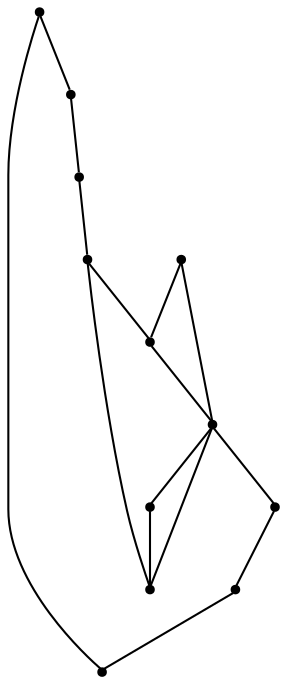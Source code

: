 graph {
  node [shape=point,comment="{\"directed\":false,\"doi\":\"10.1007/978-3-642-25878-7_27\",\"figure\":\"3 (2)\"}"]

  v0 [pos="1503.7412072529107,687.5167873381848"]
  v1 [pos="1574.6746689746565,734.7744160966063"]
  v2 [pos="1480.5970278482612,706.2074535781541"]
  v3 [pos="1409.1630461878888,687.5167873381848"]
  v4 [pos="1331.2238324647687,711.1457288942"]
  v5 [pos="1676.6964892642452,820.5381289933516"]
  v6 [pos="1667.2511320700214,801.6600041436516"]
  v7 [pos="1653.0519171825854,778.0313169412452"]
  v8 [pos="1532.1396370277828,720.5845369654412"]
  v9 [pos="1279.5561251159943,721.3346257579738"]
  v10 [pos="1250.9699844564352,726.2731554276286"]
  v11 [pos="1213.3139083720266,730.7736881828239"]

  v0 -- v1 [id="-1",pos="1503.7412072529107,687.5167873381848 1523.182200872129,694.2928310666573 1572.3811601178213,711.8373163566944 1574.6746689746565,734.7744160966063"]
  v11 -- v5 [id="-11",pos="1213.3139083720266,730.7736881828239 1216.170549882923,736.2247403743345 1216.170549882923,736.2247403743345 1216.170549882923,736.2247403743345 1217.2213490523209,738.2206531430706 1217.2213490523209,738.2206531430706 1217.2213490523209,738.2206531430706 1218.376502747443,740.5294208507065 1218.376502747443,740.5294208507065 1218.376502747443,740.5294208507065 1219.8485378682403,743.0508281753505 1219.8485378682403,743.0508281753505 1219.8485378682403,743.0508281753505 1221.4248002531456,745.8845817316763 1221.4248002531456,745.8845817316763 1221.4248002531456,745.8845817316763 1223.105417163775,748.9307205514017 1223.105417163775,748.9307205514017 1223.105417163775,748.9307205514017 1224.9985609743553,752.081398704369 1224.9985609743553,752.081398704369 1224.9985609743553,752.081398704369 1226.9918596773075,755.440138109385 1226.9918596773075,755.440138109385 1226.9918596773075,755.440138109385 1229.0937125393366,759.0115171314093 1229.0937125393366,759.0115171314093 1229.0937125393366,759.0115171314093 1231.4080923013166,762.5828961534335 1231.4080923013166,762.5828961534335 1231.4080923013166,762.5828961534335 1233.8224996940519,766.150205517716 1233.8224996940519,766.150205517716 1233.8224996940519,766.150205517716 1236.3454612458638,769.9299001453978 1236.3454612458638,769.9299001453978 1236.3454612458638,769.9299001453978 1239.076877325891,773.6055641470552 1239.076877325891,773.6055641470552 1239.076877325891,773.6055641470552 1241.912520670026,777.385258774737 1241.912520670026,777.385258774737 1241.912520670026,777.385258774737 1244.8567181732376,781.1652077560277 1244.8567181732376,781.1652077560277 1244.8567181732376,781.1652077560277 1248.1134702071554,785.0532570210845 1248.1134702071554,785.0532570210845 1248.1134702071554,785.0532570210845 1251.4745767667976,788.9372366283995 1251.4745767667976,788.9372366283995 1251.4745767667976,788.9372366283995 1255.1526920137317,792.8212162357146 1255.1526920137317,792.8212162357146 1255.1526920137317,792.8212162357146 1259.1434890529888,796.7051958430296 1259.1434890529888,796.7051958430296 1259.1434890529888,796.7051958430296 1263.3469402538135,800.6972757341108 1263.3469402538135,800.6972757341108 1263.3469402538135,800.6972757341108 1267.8672728803133,804.7895709470833 1267.8672728803133,804.7895709470833 1267.8672728803133,804.7895709470833 1272.7005418223696,808.7819051917734 1272.7005418223696,808.7819051917734 1272.7005418223696,808.7819051917734 1277.846365295132,812.7701697787217 1277.846365295132,812.7701697787217 1277.846365295132,812.7701697787217 1283.3091974551867,816.7625040234117 1283.3091974551867,816.7625040234117 1283.3091974551867,816.7625040234117 1288.9848110384255,820.5421986510935 1288.9848110384255,820.5421986510935 1288.9848110384255,820.5421986510935 1294.7645246241552,824.1095080153759 1294.7645246241552,824.1095080153759 1294.7645246241552,824.1095080153759 1300.435811312425,827.3682864521094 1300.435811312425,827.3682864521094 1300.435811312425,827.3682864521094 1305.9028431058318,830.3063249880686 1305.9028431058318,830.3063249880686 1305.9028431058318,830.3063249880686 1310.9445665761034,832.8274779591037 1310.9445665761034,832.8274779591037 1310.9445665761034,832.8274779591037 1315.5692537283278,835.0319606871062 1315.5692537283278,835.0319606871062 1315.5692537283278,835.0319606871062 1319.6642780316924,836.9197731720762 1319.6642780316924,836.9197731720762 1319.6642780316924,836.9197731720762 1323.1338114887944,838.3909544457312 1323.1338114887944,838.3909544457312 1323.1338114887944,838.3909544457312 1326.1779093611447,839.6494961023778 1326.1779093611447,839.6494961023778 1326.1779093611447,839.6494961023778 1328.7008709129566,840.5954371737337 1328.7008709129566,840.5954371737337 1328.7008709129566,840.5954371737337 1330.6983692492613,841.224708002057 1330.6983692492613,841.224708002057 1330.6983692492613,841.224708002057 1332.378858898274,841.7496938507471 1332.378858898274,841.7496938507471 1332.378858898274,841.7496938507471 1333.7466667549638,842.0663640937797 1333.7466667549638,842.0663640937797 1333.7466667549638,842.0663640937797 1334.7975931859785,842.2749340530462 1334.7975931859785,842.2749340530462 1334.7975931859785,842.2749340530462 1335.6357381938085,842.2749340530462 1335.6357381938085,842.2749340530462 1335.6357381938085,842.2749340530462 1336.3696559375312,842.2749340530462 1336.3696559375312,842.2749340530462 1336.3696559375312,842.2749340530462 1337.107773314606,842.170649073413 1337.107773314606,842.170649073413 1337.107773314606,842.170649073413 1337.737463794221,842.0663640937797 1337.737463794221,842.0663640937797 1337.737463794221,842.0663640937797 1338.5798084354035,841.9623334677553 1338.5798084354035,841.9623334677553 1338.5798084354035,841.9623334677553 1339.522307968958,841.9623334677553 1339.522307968958,841.9623334677553 1339.522307968958,841.9623334677553 1340.78588856154,841.8580484881222 1340.78588856154,841.8580484881222 1340.78588856154,841.8580484881222 1342.3621509464451,841.9623334677553 1342.3621509464451,841.9623334677553 1342.3621509464451,841.9623334677553 1344.25122238529,842.0663640937797 1344.25122238529,842.0663640937797 1344.25122238529,842.0663640937797 1346.774183937102,842.2749340530462 1346.774183937102,842.2749340530462 1346.774183937102,842.2749340530462 1349.8224814428045,842.5916042960787 1349.8224814428045,842.5916042960787 1349.8224814428045,842.5916042960787 1353.392042530662,843.0125595187445 1353.392042530662,843.0125595187445 1353.392042530662,843.0125595187445 1357.8040755213185,843.641575993459 1357.8040755213185,843.641575993459 1357.8040755213185,843.641575993459 1362.745644099218,844.2708468217824 1362.745644099218,844.2708468217824 1362.745644099218,844.2708468217824 1368.5212853132123,845.1127572671138 1368.5212853132123,845.1127572671138 1368.5212853132123,845.1127572671138 1375.0391162760168,846.054628680728 1375.0391162760168,846.054628680728 1375.0391162760168,846.054628680728 1382.0782108209764,847.0005697520838 1382.0782108209764,847.0005697520838 1382.0782108209764,847.0005697520838 1389.7471231071677,847.9465108234398 1389.7471231071677,847.9465108234398 1389.7471231071677,847.9465108234398 1397.7327895574174,848.8924518947957 1397.7327895574174,848.8924518947957 1397.7327895574174,848.8924518947957 1404.980465892209,849.6260077027522 1404.980465892209,849.6260077027522 1404.980465892209,849.6260077027522 1412.1281145962453,850.2552785310755 1412.1281145962453,850.2552785310755 1412.1281145962453,850.2552785310755 1419.1672091412047,850.8845493593989 1419.1672091412047,850.8845493593989 1419.1672091412047,850.8845493593989 1425.7851949963815,851.409535208089 1425.7851949963815,851.409535208089 1425.7851949963815,851.409535208089 1431.8819172694032,851.8304904307548 1431.8819172694032,851.8304904307548 1431.8819172694032,851.8304904307548 1437.6574312217806,852.1471606737873 1437.6574312217806,852.1471606737873 1437.6574312217806,852.1471606737873 1442.8075815895122,852.4597612590782 1442.8075815895122,852.4597612590782 1442.8075815895122,852.4597612590782 1447.4321414801198,852.6724008760864 1447.4321414801198,852.6724008760864 1447.4321414801198,852.6724008760864 1451.527293045101,852.8807164817439 1451.527293045101,852.8807164817439 1451.527293045101,852.8807164817439 1455.1010537663108,853.0931017451433 1455.1010537663108,853.0931017451433 1455.1010537663108,853.0931017451433 1458.253578536121,853.1973867247765 1458.253578536121,853.1973867247765 1458.253578536121,853.1973867247765 1460.9849946161482,853.3016717044097 1460.9849946161482,853.3016717044097 1460.9849946161482,853.3016717044097 1463.2953020063926,853.405702330434 1463.2953020063926,853.405702330434 1463.2953020063926,853.405702330434 1465.3970276068048,853.5099873100672 1465.3970276068048,853.5099873100672 1465.3970276068048,853.5099873100672 1467.181871781542,853.5099873100672 1467.181871781542,853.5099873100672 1467.181871781542,853.5099873100672 1468.866561063907,853.6183419474422 1468.866561063907,853.6183419474422 1468.866561063907,853.6183419474422 1470.3343965513523,853.6183419474422 1470.3343965513523,853.6183419474422 1470.3343965513523,853.6183419474422 1471.8064316721495,853.6183419474422 1471.8064316721495,853.6183419474422 1471.8064316721495,853.6183419474422 1473.2785940545637,853.6183419474422 1473.2785940545637,853.6183419474422 1473.2785940545637,853.6183419474422 1474.7506291753612,853.6183419474422 1474.7506291753612,853.6183419474422 1474.7506291753612,853.6183419474422 1476.431118824374,853.5099873100672 1476.431118824374,853.5099873100672 1476.431118824374,853.5099873100672 1478.3201902632186,853.5099873100672 1478.3201902632186,853.5099873100672 1478.3201902632186,853.5099873100672 1480.421915863631,853.405702330434 1480.421915863631,853.405702330434 1480.421915863631,853.405702330434 1482.8406501513352,853.3016717044097 1482.8406501513352,853.3016717044097 1482.8406501513352,853.3016717044097 1485.6762934954702,853.1973867247765 1485.6762934954702,853.1973867247765 1485.6762934954702,853.1973867247765 1488.9331727910046,853.0931017451433 1488.9331727910046,853.0931017451433 1488.9331727910046,853.0931017451433 1492.611160776322,852.8807164817439 1492.611160776322,852.8807164817439 1492.611160776322,852.8807164817439 1496.8146119771468,852.6724008760864 1496.8146119771468,852.6724008760864 1496.8146119771468,852.6724008760864 1501.6477536575865,852.4597612590782 1501.6477536575865,852.4597612590782 1501.6477536575865,852.4597612590782 1507.0063585535331,852.1471606737873 1507.0063585535331,852.1471606737873 1507.0063585535331,852.1471606737873 1512.8904266649872,851.8304904307548 1512.8904266649872,851.8304904307548 1512.8904266649872,851.8304904307548 1519.4040579944397,851.409535208089 1519.4040579944397,851.409535208089 1519.4040579944397,851.409535208089 1526.3390525369082,850.8845493593989 1526.3390525369082,850.8845493593989 1526.3390525369082,850.8845493593989 1533.6950285075432,850.2552785310755 1533.6950285075432,850.2552785310755 1533.6950285075432,850.2552785310755 1541.2595862680098,849.6260077027522 1541.2595862680098,849.6260077027522 1541.2595862680098,849.6260077027522 1549.0327258183088,848.8924518947957 1549.0327258183088,848.8924518947957 1549.0327258183088,848.8924518947957 1557.1227467942829,848.050795803073 1557.1227467942829,848.050795803073 1557.1227467942829,848.050795803073 1565.1085405061492,847.1048547317171 1565.1085405061492,847.1048547317171 1565.1085405061492,847.1048547317171 1572.673098266616,846.054628680728 1572.673098266616,846.054628680728 1572.673098266616,846.054628680728 1580.0292014988677,845.0044026297388 1580.0292014988677,845.0044026297388 1580.0292014988677,845.0044026297388 1586.859841515612,843.9585005901004 1586.859841515612,843.9585005901004 1586.859841515612,843.9585005901004 1593.3734728450643,842.7999199017363 1593.3734728450643,842.7999199017363 1593.3734728450643,842.7999199017363 1599.5702227488414,841.7496938507471 1599.5702227488414,841.7496938507471 1599.5702227488414,841.7496938507471 1605.3500635961877,840.5954371737337 1605.3500635961877,840.5954371737337 1605.3500635961877,840.5954371737337 1610.9213226537022,839.4409261431114 1610.9213226537022,839.4409261431114 1610.9213226537022,839.4409261431114 1616.171500652189,838.2866694660979 1616.171500652189,838.2866694660979 1616.171500652189,838.2866694660979 1621.1130692300887,837.2364434151089 1621.1130692300887,837.2364434151089 1621.1130692300887,837.2364434151089 1625.9462109105282,836.0821867380954 1625.9462109105282,836.0821867380954 1625.9462109105282,836.0821867380954 1630.4624711652925,834.9279300610818 1630.4624711652925,834.9279300610818 1630.4624711652925,834.9279300610818 1634.8743768943325,833.7734190304595 1634.8743768943325,833.7734190304595 1634.8743768943325,833.7734190304595 1639.0778280951572,832.6148383420955 1639.0778280951572,832.6148383420955 1639.0778280951572,832.6148383420955 1643.0728247677666,831.460581665082 1643.0728247677666,831.460581665082 1643.0728247677666,831.460581665082 1646.959394542916,830.3063249880686 1646.959394542916,830.3063249880686 1646.959394542916,830.3063249880686 1650.7417370539579,829.1518139574462 1650.7417370539579,829.1518139574462 1650.7417370539579,829.1518139574462 1654.2070708777076,828.101842260066 1654.2070708777076,828.101842260066 1654.2070708777076,828.101842260066 1657.4639501732422,827.0516162090769 1657.4639501732422,827.0516162090769 1657.4639501732422,827.0516162090769 1660.6164749430523,826.0013901580877 1660.6164749430523,826.0013901580877 1660.6164749430523,826.0013901580877 1663.4563179205395,825.0554490867319 1663.4563179205395,825.0554490867319 1663.4563179205395,825.0554490867319 1666.083506736459,824.2178626527509 1666.083506736459,824.2178626527509 1666.083506736459,824.2178626527509 1668.3938141267033,823.4802371870526 1668.3938141267033,823.4802371870526 1668.3938141267033,823.4802371870526 1670.3911852013914,822.746681379096 1670.3911852013914,822.746681379096 1670.3911852013914,822.746681379096 1676.6964892642452,820.5381289933516 1676.6964892642452,820.5381289933516 1676.6964892642452,820.5381289933516"]
  v2 -- v0 [id="-13",pos="1480.5970278482612,706.2074535781541 1492.9196429352926,704.7444116199828 1502.8611931731741,701.0772048758199 1503.7412072529107,687.5167873381848"]
  v2 -- v3 [id="-14",pos="1480.5970278482612,706.2074535781541 1470.6763485155245,710.049464840007 1454.371208394324,709.8160954038765 1444.4880712385248,703.8859681900752 1444.0668352871253,703.4692733903579 1444.0668352871253,703.4692733903579 1444.0668352871253,703.4692733903579 1443.6457265973422,702.9441603648634 1443.6457265973422,702.9441603648634 1443.6457265973422,702.9441603648634 1434.8842733314636,697.1641017802903 1420.5266177311898,691.859048560266 1409.1630461878888,687.5167873381848"]
  v4 -- v3 [id="-16",pos="1331.2238324647687,711.1457288942 1339.259512730396,708.5075732630886 1409.1214316392156,696.2015005475539 1409.1630461878888,687.5167873381848"]
  v11 -- v10 [id="-17",pos="1213.3139083720266,730.7736881828239 1219.5357288143007,729.9277080797505 1219.5357288143007,729.9277080797505 1219.5357288143007,729.9277080797505 1221.6333820429775,729.611037836718 1221.6333820429775,729.611037836718 1221.6333820429775,729.611037836718 1223.9477618049575,729.2943675936854 1223.9477618049575,729.2943675936854 1223.9477618049575,729.2943675936854 1226.3622964593094,728.8777363823702 1226.3622964593094,728.8777363823702 1226.3622964593094,728.8777363823702 1228.9893580136122,728.5608117857288 1228.9893580136122,728.5608117857288 1228.9893580136122,728.5608117857288 1231.9335555168238,728.1401109166719 1231.9335555168238,728.1401109166719 1231.9335555168238,728.1401109166719 1235.0860802866341,727.614870714373 1235.0860802866341,727.614870714373 1235.0860802866341,727.614870714373 1238.5514141103838,727.1982395030578 1238.5514141103838,727.1982395030578 1238.5514141103838,727.1982395030578 1242.3337566214257,726.6729993007589 1242.3337566214257,726.6729993007589 1242.3337566214257,726.6729993007589 1250.9699844564352,726.2731554276286 1250.9699844564352,726.2731554276286 1250.9699844564352,726.2731554276286"]
  v4 -- v1 [id="-18",pos="1331.2238324647687,711.1457288942 1406.0521359667516,759.5615568105723 1490.3634661015124,778.914623436419 1574.6746689746565,734.7744160966063"]
  v0 -- v8 [id="-33",pos="1503.7412072529107,687.5167873381848 1532.1396370277828,720.5845369654412 1532.1396370277828,720.5845369654412 1532.1396370277828,720.5845369654412"]
  v0 -- v7 [id="-38",pos="1503.7412072529107,687.5167873381848 1508.3699667768706,685.4081959207231 1508.3699667768706,685.4081959207231 1508.3699667768706,685.4081959207231 1510.5760469030074,684.5662854753915 1510.5760469030074,684.5662854753915 1510.5760469030074,684.5662854753915 1512.994653929095,683.6203444040357 1512.994653929095,683.6203444040357 1512.994653929095,683.6203444040357 1515.6218427450146,682.5703727066553 1515.6218427450146,682.5703727066553 1515.6218427450146,682.5703727066553 1518.4574860891494,681.6285012930413 1518.4574860891494,681.6285012930413 1518.4574860891494,681.6285012930413 1521.4015563307444,680.5782752420522 1521.4015563307444,680.5782752420522 1521.4015563307444,680.5782752420522 1524.4457814647112,679.528049191063 1524.4457814647112,679.528049191063 1524.4457814647112,679.528049191063 1527.7026607602456,678.5821081197072 1527.7026607602456,678.5821081197072 1527.7026607602456,678.5821081197072 1530.9595400557803,677.7401976743756 1530.9595400557803,677.7401976743756 1530.9595400557803,677.7401976743756 1534.4290735128823,676.9026112403947 1534.4290735128823,676.9026112403947 1534.4290735128823,676.9026112403947 1538.0028342340922,676.060955148672 1538.0028342340922,676.060955148672 1538.0028342340922,676.060955148672 1541.7850494835172,675.4316843203487 1541.7850494835172,675.4316843203487 1541.7850494835172,675.4316843203487 1545.6716192586666,674.8024134920254 1545.6716192586666,674.8024134920254 1545.6716192586666,674.8024134920254 1549.8750704594913,674.3814582693595 1549.8750704594913,674.3814582693595 1549.8750704594913,674.3814582693595 1554.1828761860404,674.0647880263269 1554.1828761860404,674.0647880263269 1554.1828761860404,674.0647880263269 1558.699009179188,673.9605030466938 1558.699009179188,673.9605030466938 1558.699009179188,673.9605030466938 1563.2194690673045,674.0647880263269 1563.2194690673045,674.0647880263269 1563.2194690673045,674.0647880263269 1568.0526107477442,674.3814582693595 1568.0526107477442,674.3814582693595 1568.0526107477442,674.3814582693595 1572.5688710025086,674.9064441180496 1572.5688710025086,674.9064441180496 1572.5688710025086,674.9064441180496 1576.455313516041,675.535714946373 1576.455313516041,675.535714946373 1576.455313516041,675.535714946373 1579.9248469731433,676.2692707543296 1579.9248469731433,676.2692707543296 1579.9248469731433,676.2692707543296 1582.6562630531705,677.0068962200279 1582.6562630531705,677.0068962200279 1582.6562630531705,677.0068962200279 1584.9665704434149,677.7401976743756 1584.9665704434149,677.7401976743756 1584.9665704434149,677.7401976743756 1586.7554869898877,678.477823140074 1586.7554869898877,678.477823140074 1586.7554869898877,678.477823140074 1588.1192224748418,679.2113789480305 1588.1192224748418,679.2113789480305 1588.1192224748418,679.2113789480305 1589.1700216442396,679.8406497763539 1589.1700216442396,679.8406497763539 1589.1700216442396,679.8406497763539 1590.012366285422,680.4699206046771 1590.012366285422,680.4699206046771 1590.012366285422,680.4699206046771 1590.7462840291446,681.0991914330004 1590.7462840291446,681.0991914330004 1590.7462840291446,681.0991914330004 1591.480329034484,681.8368168986988 1591.480329034484,681.8368168986988 1591.480329034484,681.8368168986988 1592.3226736756665,682.5703727066553 1592.3226736756665,682.5703727066553 1592.3226736756665,682.5703727066553 1593.165018316849,683.3077438187448 1593.165018316849,683.3077438187448 1593.165018316849,683.3077438187448 1594.3201720119712,684.1455846063346 1594.3201720119712,684.1455846063346 1594.3201720119712,684.1455846063346 1595.6837802353086,685.0915256776905 1595.6837802353086,685.0915256776905 1595.6837802353086,685.0915256776905 1597.4726967817812,686.1417517286797 1597.4726967817812,686.1417517286797 1597.4726967817812,686.1417517286797 1599.5702227488414,687.2960084056931 1599.5702227488414,687.2960084056931 1599.5702227488414,687.2960084056931 1601.9889570365456,688.5545500623398 1601.9889570365456,688.5545500623398 1601.9889570365456,688.5545500623398 1604.7203731165728,690.0254769823858 1604.7203731165728,690.0254769823858 1604.7203731165728,690.0254769823858 1607.6644433581678,691.4966582560406 1607.6644433581678,691.4966582560406 1607.6644433581678,691.4966582560406 1610.5000867023025,692.9678395296955 1610.5000867023025,692.9678395296955 1610.5000867023025,692.9678395296955 1614.4908837415596,695.1723222576982 1614.4908837415596,695.1723222576982 1614.4908837415596,695.1723222576982 1617.539308508879,697.0601347426682 1617.539308508879,697.0601347426682 1617.539308508879,697.0601347426682 1619.5368068451835,698.3227460570566 1619.5368068451835,698.3227460570566 1619.5368068451835,698.3227460570566 1620.5876060145813,699.0563018650132 1620.5876060145813,699.0563018650132 1620.5876060145813,699.0563018650132 1621.0046423326287,699.3729721080457 1621.0046423326287,699.3729721080457 1621.0046423326287,699.3729721080457 1621.0046423326287,699.3729721080457 1621.0046423326287,699.3729721080457 1621.0046423326287,699.3729721080457 1620.7961878044134,699.2646174706707 1620.7961878044134,699.2646174706707 1620.7961878044134,699.2646174706707 1620.691833278689,700.5272287850592 1620.691833278689,700.5272287850592 1620.691833278689,700.5272287850592 1621.638532445596,702.1024406847384 1621.638532445596,702.1024406847384 1621.638532445596,702.1024406847384 1623.0021406689334,704.306923412741 1623.0021406689334,704.306923412741 1623.0021406689334,704.306923412741 1624.6826303179462,707.1409313226758 1624.6826303179462,707.1409313226758 1624.6826303179462,707.1409313226758 1626.050438174636,709.8703998993685 1626.050438174636,709.8703998993685 1626.050438174636,709.8703998993685 1627.3098191338656,712.3915528704036 1627.3098191338656,712.3915528704036 1627.3098191338656,712.3915528704036 1628.1521637750482,714.4920049723818 1628.1521637750482,714.4920049723818 1628.1521637750482,714.4920049723818 1628.7818542546631,716.1715018516943 1628.7818542546631,716.1715018516943 1628.7818542546631,716.1715018516943 1629.098862941955,717.430043508341 1629.098862941955,717.430043508341 1629.098862941955,717.430043508341 1629.2030902060628,718.2716996000637 1629.2030902060628,718.2716996000637 1629.2030902060628,718.2716996000637 1629.098862941955,718.900970428387 1629.098862941955,718.900970428387 1629.098862941955,718.900970428387 1628.9904360444953,719.3219256510528 1628.9904360444953,719.3219256510528 1628.9904360444953,719.3219256510528 1628.8860815187709,719.8469114997429 1628.8860815187709,719.8469114997429 1628.8860815187709,719.8469114997429 1628.8860815187709,720.5804673076995 1628.8860815187709,720.5804673076995 1628.8860815187709,720.5804673076995 1628.9904360444953,721.6306933586885 1628.9904360444953,721.6306933586885 1628.9904360444953,721.6306933586885 1629.411544734278,723.1016202787346 1629.411544734278,723.1016202787346 1629.411544734278,723.1016202787346 1630.0412352138928,725.2020723807128 1630.0412352138928,725.2020723807128 1630.0412352138928,725.2020723807128 1631.0921616449075,728.0358259370387 1631.0921616449075,728.0358259370387 1631.0921616449075,728.0358259370387 1632.4599695015972,731.5029199794297 1632.4599695015972,731.5029199794297 1632.4599695015972,731.5029199794297 1634.14045915061,735.491184566378 1634.14045915061,735.491184566378 1634.14045915061,735.491184566378 1635.6124942714075,738.849923971394 1635.6124942714075,738.849923971394 1635.6124942714075,738.849923971394 1636.976102494745,742.0006021243613 1636.976102494745,742.0006021243613 1636.976102494745,742.0006021243613 1638.3439103514347,744.730070701054 1638.3439103514347,744.730070701054 1638.3439103514347,744.730070701054 1639.3948367824491,747.251478025698 1639.3948367824491,747.251478025698 1639.3948367824491,747.251478025698 1640.3414086877394,749.247645148043 1640.3414086877394,749.247645148043 1640.3414086877394,749.247645148043 1641.1796809571863,750.8228570477223 1641.1796809571863,750.8228570477223 1641.1796809571863,750.8228570477223 1641.8093714368013,752.1854293303933 1641.8093714368013,752.1854293303933 1641.8093714368013,752.1854293303933 1642.3347073906916,753.1313704017492 1642.3347073906916,753.1313704017492 1642.3347073906916,753.1313704017492 1642.7559433420913,753.9732808470808 1642.7559433420913,753.9732808470808 1642.7559433420913,753.9732808470808 1643.1770520318742,754.8108672810616 1643.1770520318742,754.8108672810616 1643.1770520318742,754.8108672810616 1643.5982879832738,755.54849274676 1643.5982879832738,755.54849274676 1643.5982879832738,755.54849274676 1644.123751198781,756.3860791807409 1644.123751198781,756.3860791807409 1644.123751198781,756.3860791807409 1644.6492144142883,757.43630523173 1644.6492144142883,757.43630523173 1644.6492144142883,757.43630523173 1645.2787776322866,758.6948468883767 1645.2787776322866,758.6948468883767 1645.2787776322866,758.6948468883767 1646.1170499017335,760.270058788056 1646.1170499017335,760.270058788056 1646.1170499017335,760.270058788056 1647.1678490711313,762.1621952843766 1647.1678490711313,762.1621952843766 1647.1678490711313,762.1621952843766 1648.4314296637135,764.4707086384035 1648.4314296637135,764.4707086384035 1648.4314296637135,764.4707086384035 1649.795037887051,767.2004315687051 1649.795037887051,767.2004315687051 1649.795037887051,767.2004315687051 1651.3714275335726,770.2465703884303 1651.3714275335726,770.2465703884303 1651.3714275335726,770.2465703884303 1653.0519171825854,778.0313169412452 1653.0519171825854,778.0313169412452 1653.0519171825854,778.0313169412452"]
  v10 -- v9 [id="-41",pos="1250.9699844564352,726.2731554276286 1256.8331816627444,724.5728015523895 1256.8331816627444,724.5728015523895 1256.8331816627444,724.5728015523895 1258.8306799990492,724.2561313093569 1258.8306799990492,724.2561313093569 1258.8306799990492,724.2561313093569 1260.1942882223866,724.1518463297236 1260.1942882223866,724.1518463297236 1260.1942882223866,724.1518463297236 1260.9324055994614,724.0475613500905 1260.9324055994614,724.0475613500905 1260.9324055994614,724.0475613500905 1261.245214653401,724.0475613500905 1261.245214653401,724.0475613500905 1261.245214653401,724.0475613500905 1261.4578688149686,724.0475613500905 1261.4578688149686,724.0475613500905 1261.4578688149686,724.0475613500905 1261.5620960790764,724.0475613500905 1261.5620960790764,724.0475613500905 1261.5620960790764,724.0475613500905 1261.9833320304758,724.0475613500905 1261.9833320304758,724.0475613500905 1261.9833320304758,724.0475613500905 1262.821477038306,723.9392067127154 1262.821477038306,723.9392067127154 1262.821477038306,723.9392067127154 1264.397739423211,723.7308911070579 1264.397739423211,723.7308911070579 1264.397739423211,723.7308911070579 1266.8164737109155,723.4142208640253 1266.8164737109155,723.4142208640253 1266.8164737109155,723.4142208640253 1270.1775802705577,722.893304673077 1270.1775802705577,722.893304673077 1270.1775802705577,722.893304673077 1274.4852587354899,722.1556792073786 1274.4852587354899,722.1556792073786 1274.4852587354899,722.1556792073786 1279.5561251159943,721.3346257579738 1279.5561251159943,721.3346257579738 1279.5561251159943,721.3346257579738"]
  v9 -- v4 [id="-46",pos="1279.5561251159943,721.3346257579738 1287.304194127796,719.9511964793761 1287.304194127796,719.9511964793761 1287.304194127796,719.9511964793761 1291.1907639029455,719.3219256510528 1291.1907639029455,719.3219256510528 1291.1907639029455,719.3219256510528 1294.7645246241552,718.6926548227294 1294.7645246241552,718.6926548227294 1294.7645246241552,718.6926548227294 1298.338285345365,718.0633839944061 1298.338285345365,718.0633839944061 1298.338285345365,718.0633839944061 1301.5951646408994,717.430043508341 1301.5951646408994,717.430043508341 1301.5951646408994,717.430043508341 1304.852043936434,716.904803306042 1304.852043936434,716.904803306042 1304.852043936434,716.904803306042 1308.004568706244,716.2755324777187 1308.004568706244,716.2755324777187 1308.004568706244,716.2755324777187 1311.0487938402111,715.7505466290285 1311.0487938402111,715.7505466290285 1311.0487938402111,715.7505466290285 1313.992864081806,715.2255607803384 1313.992864081806,715.2255607803384 1313.992864081806,715.2255607803384 1316.7242801618331,714.7003205780394 1316.7242801618331,714.7003205780394 1316.7242801618331,714.7003205780394 1319.4556962418603,714.1753347293493 1319.4556962418603,714.1753347293493 1319.4556962418603,714.1753347293493 1321.9786577936723,713.6500945270503 1321.9786577936723,713.6500945270503 1321.9786577936723,713.6500945270503 1324.2888379223,713.2334633157352 1324.2888379223,713.2334633157352 1324.2888379223,713.2334633157352 1326.2863362586047,712.9167930727026 1326.2863362586047,712.9167930727026 1326.2863362586047,712.9167930727026 1331.2238324647687,711.1457288942 1331.2238324647687,711.1457288942 1331.2238324647687,711.1457288942"]
  v7 -- v6 [id="-51",pos="1653.0519171825854,778.0313169412452 1658.202067550317,782.4278190704161 1658.202067550317,782.4278190704161 1658.202067550317,782.4278190704161 1659.2528667197148,784.2113465757529 1659.2528667197148,784.2113465757529 1659.2528667197148,784.2113465757529 1659.9867844634373,785.2615726267421 1659.9867844634373,785.2615726267421 1659.9867844634373,785.2615726267421 1660.408020414837,785.8908434550655 1660.408020414837,785.8908434550655 1660.408020414837,785.8908434550655 1660.7249018405123,786.207513698098 1660.7249018405123,786.207513698098 1660.7249018405123,786.207513698098 1660.9334836303442,786.3117986777312 1660.9334836303442,786.3117986777312 1660.9334836303442,786.3117986777312 1661.1419381585595,786.4158293037556 1661.1419381585595,786.4158293037556 1661.1419381585595,786.4158293037556 1661.4588195842348,786.6284689207638 1661.4588195842348,786.6284689207638 1661.4588195842348,786.6284689207638 1661.7716286381744,787.1493851117121 1661.7716286381744,787.1493851117121 1661.7716286381744,787.1493851117121 1662.4055187511417,788.095326183068 1662.4055187511417,788.095326183068 1662.4055187511417,788.095326183068 1663.243663758972,789.4622224770897 1663.243663758972,789.4622224770897 1663.243663758972,789.4622224770897 1664.3988174540941,791.4583895994347 1664.3988174540941,791.4583895994347 1664.3988174540941,791.4583895994347 1665.7666253107839,794.0797578923613 1665.7666253107839,794.0797578923613 1665.7666253107839,794.0797578923613 1667.2511320700214,801.6600041436516 1667.2511320700214,801.6600041436516 1667.2511320700214,801.6600041436516"]
  v6 -- v5 [id="-53",pos="1667.2511320700214,801.6600041436516 1671.4421116324058,806.0524366150806 1671.4421116324058,806.0524366150806 1671.4421116324058,806.0524366150806 1672.4888384300682,808.4652349487409 1672.4888384300682,808.4652349487409 1672.4888384300682,808.4652349487409 1673.3311830712507,810.6697176767434 1673.3311830712507,810.6697176767434 1673.3311830712507,810.6697176767434 1674.0651008149732,812.7701697787217 1674.0651008149732,812.7701697787217 1674.0651008149732,812.7701697787217 1674.803218192048,814.6620519214334 1674.803218192048,814.6620519214334 1674.803218192048,814.6620519214334 1676.6964892642452,820.5381289933516 1676.6964892642452,820.5381289933516 1676.6964892642452,820.5381289933516"]
  v8 -- v1 [id="-65",pos="1532.1396370277828,720.5845369654412 1574.6746689746565,734.7744160966063 1574.6746689746565,734.7744160966063 1574.6746689746565,734.7744160966063"]
  v3 -- v0 [id="-66",pos="1409.1630461878888,687.5167873381848 1503.7412072529107,687.5167873381848 1503.7412072529107,687.5167873381848 1503.7412072529107,687.5167873381848"]
}